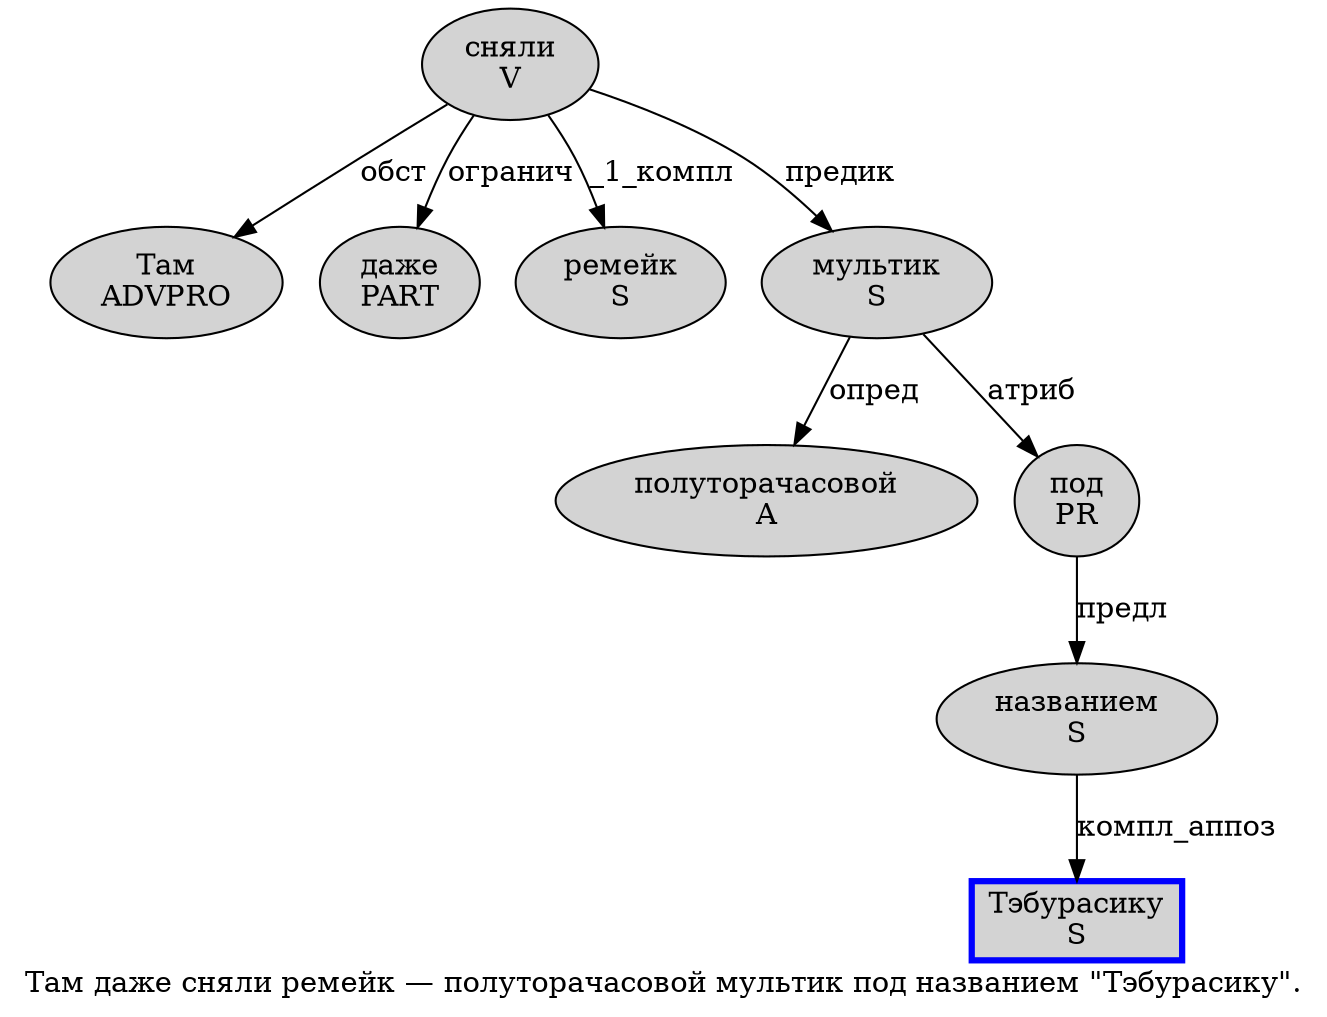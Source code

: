 digraph SENTENCE_1401 {
	graph [label="Там даже сняли ремейк — полуторачасовой мультик под названием \"Тэбурасику\"."]
	node [style=filled]
		0 [label="Там
ADVPRO" color="" fillcolor=lightgray penwidth=1 shape=ellipse]
		1 [label="даже
PART" color="" fillcolor=lightgray penwidth=1 shape=ellipse]
		2 [label="сняли
V" color="" fillcolor=lightgray penwidth=1 shape=ellipse]
		3 [label="ремейк
S" color="" fillcolor=lightgray penwidth=1 shape=ellipse]
		5 [label="полуторачасовой
A" color="" fillcolor=lightgray penwidth=1 shape=ellipse]
		6 [label="мультик
S" color="" fillcolor=lightgray penwidth=1 shape=ellipse]
		7 [label="под
PR" color="" fillcolor=lightgray penwidth=1 shape=ellipse]
		8 [label="названием
S" color="" fillcolor=lightgray penwidth=1 shape=ellipse]
		10 [label="Тэбурасику
S" color=blue fillcolor=lightgray penwidth=3 shape=box]
			7 -> 8 [label="предл"]
			6 -> 5 [label="опред"]
			6 -> 7 [label="атриб"]
			8 -> 10 [label="компл_аппоз"]
			2 -> 0 [label="обст"]
			2 -> 1 [label="огранич"]
			2 -> 3 [label="_1_компл"]
			2 -> 6 [label="предик"]
}
